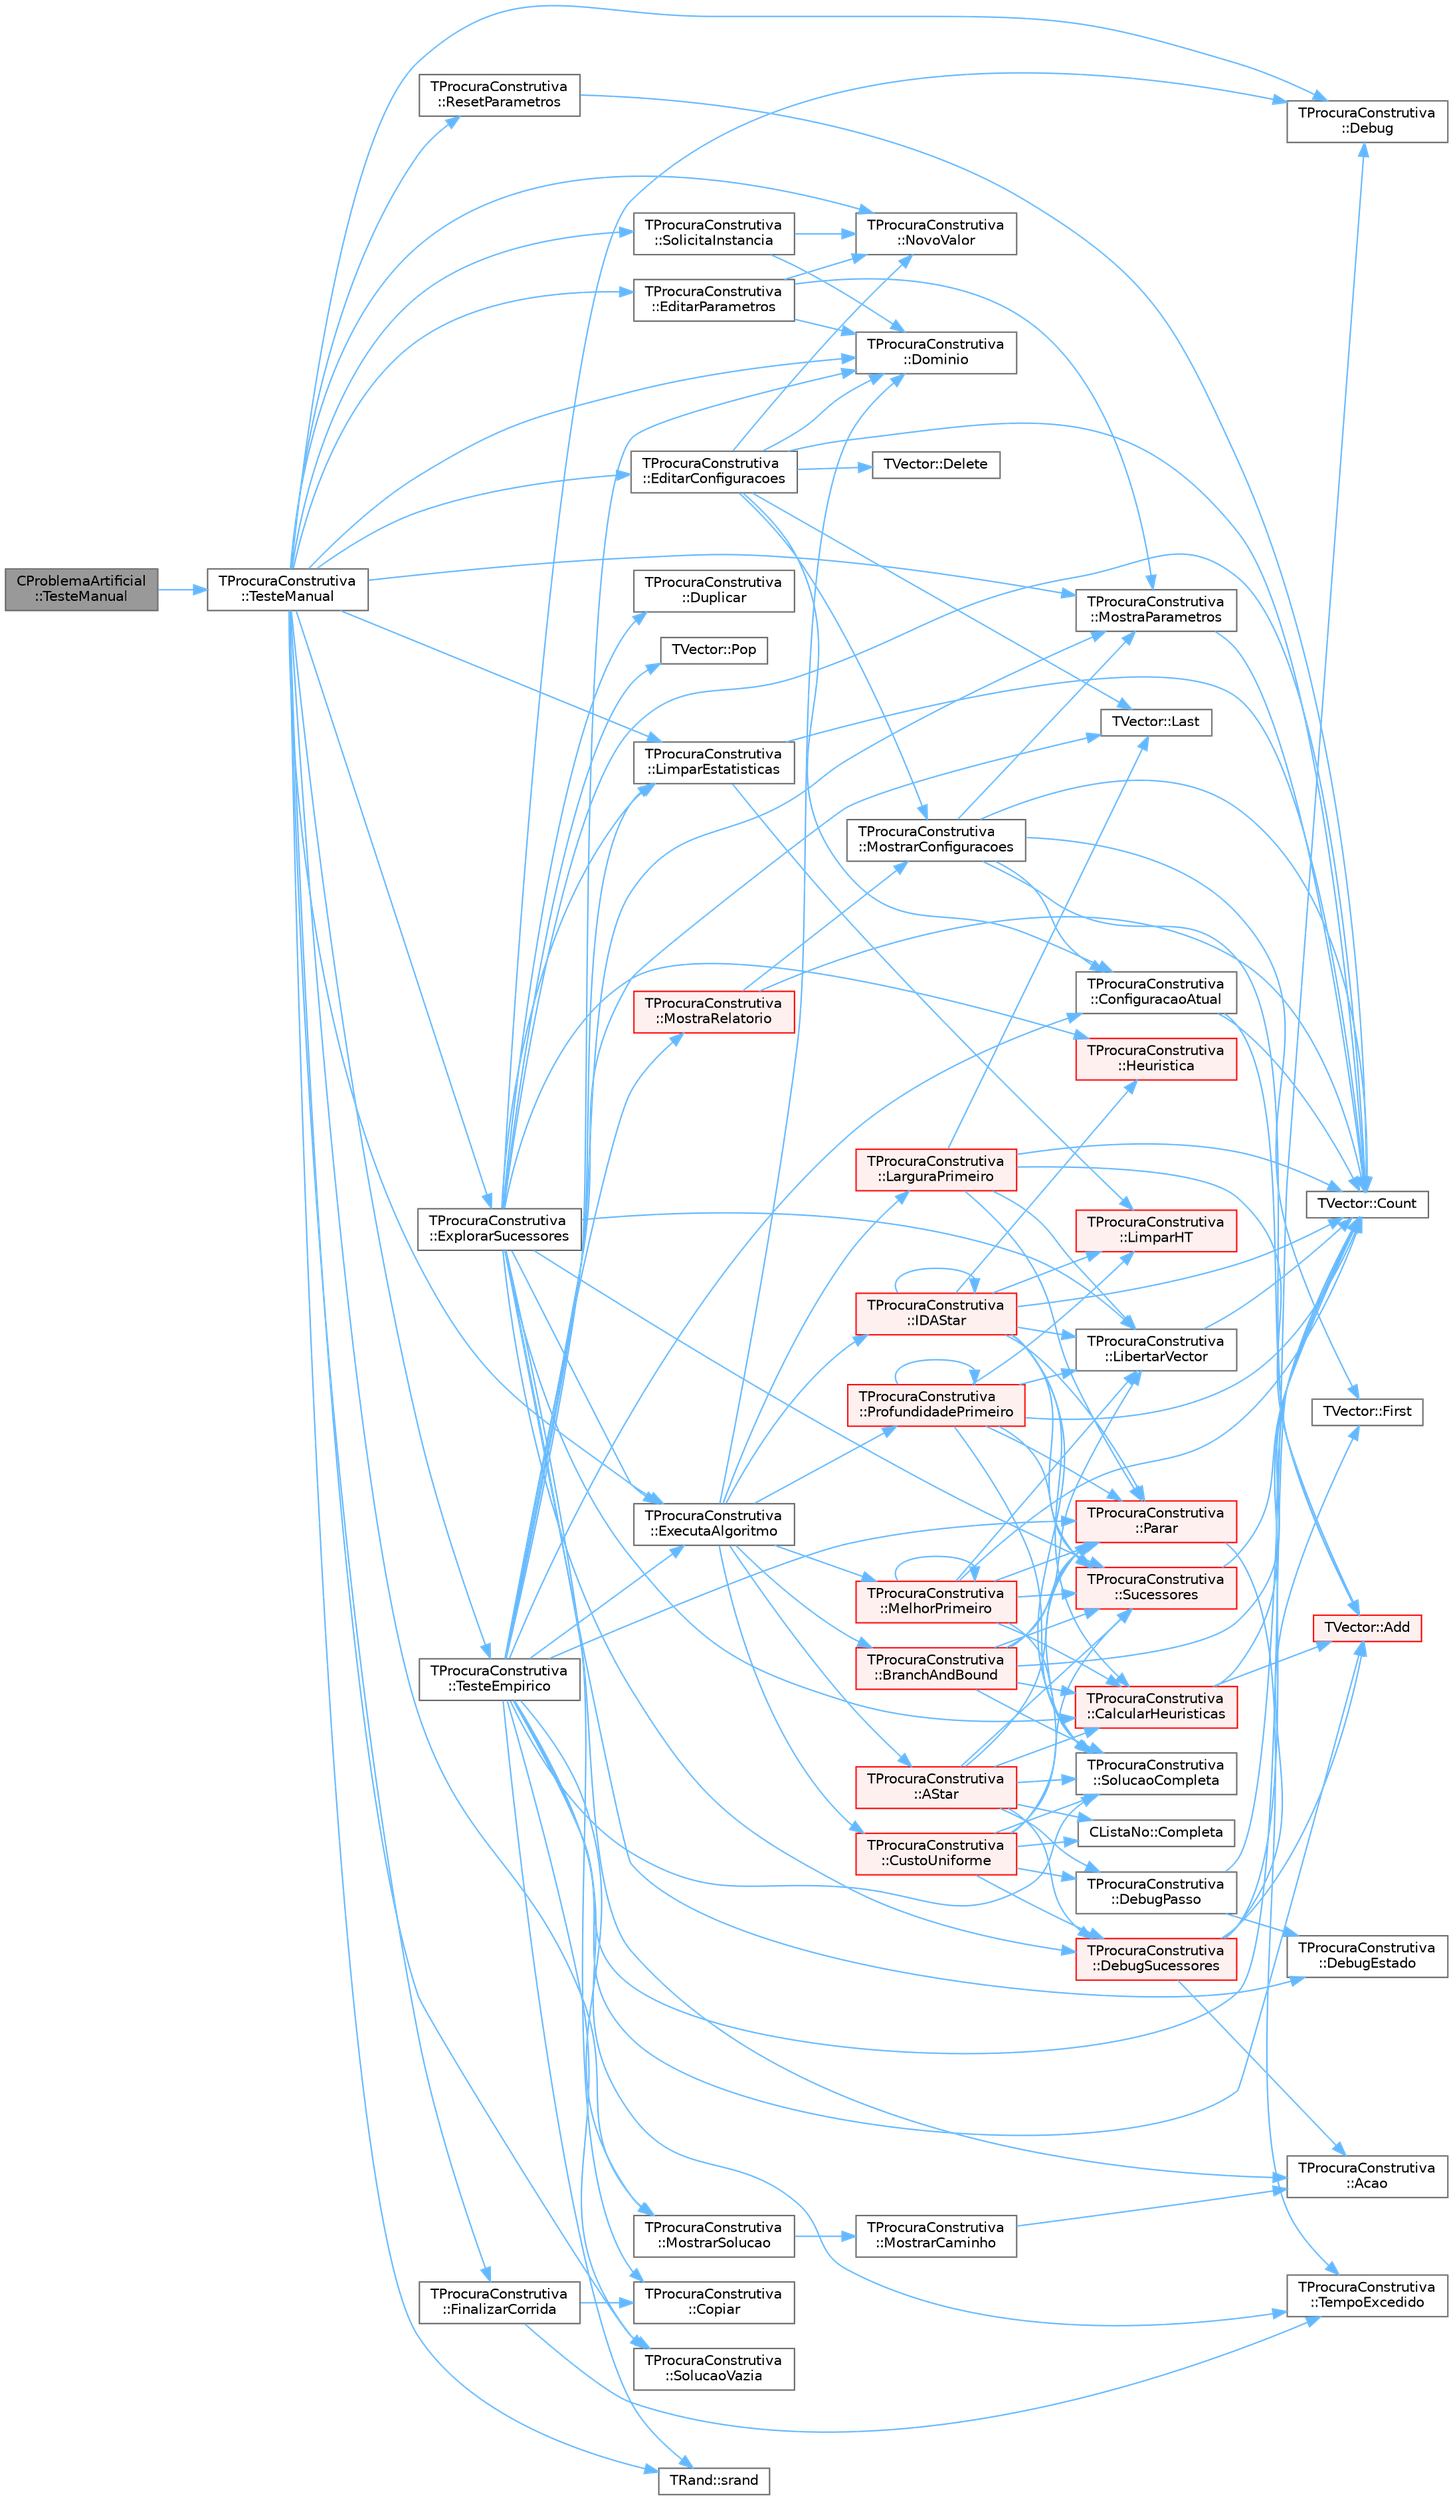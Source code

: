 digraph "CProblemaArtificial::TesteManual"
{
 // LATEX_PDF_SIZE
  bgcolor="transparent";
  edge [fontname=Helvetica,fontsize=10,labelfontname=Helvetica,labelfontsize=10];
  node [fontname=Helvetica,fontsize=10,shape=box,height=0.2,width=0.4];
  rankdir="LR";
  Node1 [id="Node000001",label="CProblemaArtificial\l::TesteManual",height=0.2,width=0.4,color="gray40", fillcolor="grey60", style="filled", fontcolor="black",tooltip="Inicializa a interação com o utilizador."];
  Node1 -> Node2 [id="edge142_Node000001_Node000002",color="steelblue1",style="solid",tooltip=" "];
  Node2 [id="Node000002",label="TProcuraConstrutiva\l::TesteManual",height=0.2,width=0.4,color="grey40", fillcolor="white", style="filled",URL="$group__RedefinicaoMandatoria.html#ga843a501e25cbaff7eb51d8d29995be3a",tooltip="Inicializa a interação com o utilizador."];
  Node2 -> Node3 [id="edge143_Node000002_Node000003",color="steelblue1",style="solid",tooltip=" "];
  Node3 [id="Node000003",label="TProcuraConstrutiva\l::Debug",height=0.2,width=0.4,color="grey40", fillcolor="white", style="filled",URL="$group__RedefinicaoSugerida.html#ga6bb2ece76e931695c9e32df7ca7143aa",tooltip="Mostra o estado no ecrã, para debug."];
  Node2 -> Node4 [id="edge144_Node000002_Node000004",color="steelblue1",style="solid",tooltip=" "];
  Node4 [id="Node000004",label="TProcuraConstrutiva\l::Dominio",height=0.2,width=0.4,color="grey40", fillcolor="white", style="filled",URL="$classTProcuraConstrutiva.html#a6dc1daad843c50560a5f3dd8bbe23f56",tooltip=" "];
  Node2 -> Node5 [id="edge145_Node000002_Node000005",color="steelblue1",style="solid",tooltip=" "];
  Node5 [id="Node000005",label="TProcuraConstrutiva\l::EditarConfiguracoes",height=0.2,width=0.4,color="grey40", fillcolor="white", style="filled",URL="$classTProcuraConstrutiva.html#a7e5329143aa8df478b68741d47fa6a7f",tooltip=" "];
  Node5 -> Node6 [id="edge146_Node000005_Node000006",color="steelblue1",style="solid",tooltip=" "];
  Node6 [id="Node000006",label="TProcuraConstrutiva\l::ConfiguracaoAtual",height=0.2,width=0.4,color="grey40", fillcolor="white", style="filled",URL="$classTProcuraConstrutiva.html#a4c50b21dc4dc6a689af754dfce6e272f",tooltip=" "];
  Node6 -> Node7 [id="edge147_Node000006_Node000007",color="steelblue1",style="solid",tooltip=" "];
  Node7 [id="Node000007",label="TVector::Add",height=0.2,width=0.4,color="red", fillcolor="#FFF0F0", style="filled",URL="$classTVector.html#a21e44df6bc9513d711e2047abc5abf3d",tooltip=" "];
  Node6 -> Node9 [id="edge148_Node000006_Node000009",color="steelblue1",style="solid",tooltip=" "];
  Node9 [id="Node000009",label="TVector::Count",height=0.2,width=0.4,color="grey40", fillcolor="white", style="filled",URL="$classTVector.html#a427bf294df0ee2bf96e30d278c08389f",tooltip=" "];
  Node5 -> Node9 [id="edge149_Node000005_Node000009",color="steelblue1",style="solid",tooltip=" "];
  Node5 -> Node10 [id="edge150_Node000005_Node000010",color="steelblue1",style="solid",tooltip=" "];
  Node10 [id="Node000010",label="TVector::Delete",height=0.2,width=0.4,color="grey40", fillcolor="white", style="filled",URL="$classTVector.html#a1520b4878aa655442babf702646abd7f",tooltip=" "];
  Node5 -> Node4 [id="edge151_Node000005_Node000004",color="steelblue1",style="solid",tooltip=" "];
  Node5 -> Node11 [id="edge152_Node000005_Node000011",color="steelblue1",style="solid",tooltip=" "];
  Node11 [id="Node000011",label="TVector::Last",height=0.2,width=0.4,color="grey40", fillcolor="white", style="filled",URL="$classTVector.html#aa304d639c79ef2842f9951846c6292e3",tooltip=" "];
  Node5 -> Node12 [id="edge153_Node000005_Node000012",color="steelblue1",style="solid",tooltip=" "];
  Node12 [id="Node000012",label="TProcuraConstrutiva\l::MostrarConfiguracoes",height=0.2,width=0.4,color="grey40", fillcolor="white", style="filled",URL="$classTProcuraConstrutiva.html#a9d4bc5b86186bcba9cbee82588ada2fb",tooltip=" "];
  Node12 -> Node7 [id="edge154_Node000012_Node000007",color="steelblue1",style="solid",tooltip=" "];
  Node12 -> Node6 [id="edge155_Node000012_Node000006",color="steelblue1",style="solid",tooltip=" "];
  Node12 -> Node9 [id="edge156_Node000012_Node000009",color="steelblue1",style="solid",tooltip=" "];
  Node12 -> Node13 [id="edge157_Node000012_Node000013",color="steelblue1",style="solid",tooltip=" "];
  Node13 [id="Node000013",label="TVector::First",height=0.2,width=0.4,color="grey40", fillcolor="white", style="filled",URL="$classTVector.html#a05f29646493d42f3c77081b6031d70e5",tooltip=" "];
  Node12 -> Node14 [id="edge158_Node000012_Node000014",color="steelblue1",style="solid",tooltip=" "];
  Node14 [id="Node000014",label="TProcuraConstrutiva\l::MostraParametros",height=0.2,width=0.4,color="grey40", fillcolor="white", style="filled",URL="$classTProcuraConstrutiva.html#af74795a981510f72e0c7865cd758ab3b",tooltip=" "];
  Node14 -> Node9 [id="edge159_Node000014_Node000009",color="steelblue1",style="solid",tooltip=" "];
  Node5 -> Node15 [id="edge160_Node000005_Node000015",color="steelblue1",style="solid",tooltip=" "];
  Node15 [id="Node000015",label="TProcuraConstrutiva\l::NovoValor",height=0.2,width=0.4,color="grey40", fillcolor="white", style="filled",URL="$classTProcuraConstrutiva.html#a47abc151fcdd67c126b99672870d7dca",tooltip=" "];
  Node2 -> Node16 [id="edge161_Node000002_Node000016",color="steelblue1",style="solid",tooltip=" "];
  Node16 [id="Node000016",label="TProcuraConstrutiva\l::EditarParametros",height=0.2,width=0.4,color="grey40", fillcolor="white", style="filled",URL="$classTProcuraConstrutiva.html#aa2c53163dbc3e394abbd2bfbf70e29ca",tooltip=" "];
  Node16 -> Node4 [id="edge162_Node000016_Node000004",color="steelblue1",style="solid",tooltip=" "];
  Node16 -> Node14 [id="edge163_Node000016_Node000014",color="steelblue1",style="solid",tooltip=" "];
  Node16 -> Node15 [id="edge164_Node000016_Node000015",color="steelblue1",style="solid",tooltip=" "];
  Node2 -> Node17 [id="edge165_Node000002_Node000017",color="steelblue1",style="solid",tooltip=" "];
  Node17 [id="Node000017",label="TProcuraConstrutiva\l::ExecutaAlgoritmo",height=0.2,width=0.4,color="grey40", fillcolor="white", style="filled",URL="$group__RedefinicaoOpcional.html#gae52871eb18c8ae656a2174acf43b3bb3",tooltip="Executa o algoritmo com os parametros atuais."];
  Node17 -> Node18 [id="edge166_Node000017_Node000018",color="steelblue1",style="solid",tooltip=" "];
  Node18 [id="Node000018",label="TProcuraConstrutiva\l::AStar",height=0.2,width=0.4,color="red", fillcolor="#FFF0F0", style="filled",URL="$group__ProcurasInformadas.html#ga37dd78e1a9a6742700728135f81964b4",tooltip="Executa a procura A*, algoritmo informado."];
  Node18 -> Node19 [id="edge167_Node000018_Node000019",color="steelblue1",style="solid",tooltip=" "];
  Node19 [id="Node000019",label="TProcuraConstrutiva\l::CalcularHeuristicas",height=0.2,width=0.4,color="red", fillcolor="#FFF0F0", style="filled",URL="$classTProcuraConstrutiva.html#a640e74c9b6cd340761db671438ad679e",tooltip=" "];
  Node19 -> Node7 [id="edge168_Node000019_Node000007",color="steelblue1",style="solid",tooltip=" "];
  Node19 -> Node9 [id="edge169_Node000019_Node000009",color="steelblue1",style="solid",tooltip=" "];
  Node18 -> Node21 [id="edge170_Node000018_Node000021",color="steelblue1",style="solid",tooltip=" "];
  Node21 [id="Node000021",label="CListaNo::Completa",height=0.2,width=0.4,color="grey40", fillcolor="white", style="filled",URL="$classCListaNo.html#a1895f082c5a47855d4cb6236b66fd8a0",tooltip=" "];
  Node18 -> Node22 [id="edge171_Node000018_Node000022",color="steelblue1",style="solid",tooltip=" "];
  Node22 [id="Node000022",label="TProcuraConstrutiva\l::DebugPasso",height=0.2,width=0.4,color="grey40", fillcolor="white", style="filled",URL="$classTProcuraConstrutiva.html#a8a25d942dd9c34c27ad92e3e36177f2f",tooltip=" "];
  Node22 -> Node3 [id="edge172_Node000022_Node000003",color="steelblue1",style="solid",tooltip=" "];
  Node22 -> Node23 [id="edge173_Node000022_Node000023",color="steelblue1",style="solid",tooltip=" "];
  Node23 [id="Node000023",label="TProcuraConstrutiva\l::DebugEstado",height=0.2,width=0.4,color="grey40", fillcolor="white", style="filled",URL="$classTProcuraConstrutiva.html#a3c5b2743566153ca9d45e875106e548b",tooltip=" "];
  Node18 -> Node24 [id="edge174_Node000018_Node000024",color="steelblue1",style="solid",tooltip=" "];
  Node24 [id="Node000024",label="TProcuraConstrutiva\l::DebugSucessores",height=0.2,width=0.4,color="red", fillcolor="#FFF0F0", style="filled",URL="$classTProcuraConstrutiva.html#a08aa14ddc895426b2ce3df4d763cbbd7",tooltip=" "];
  Node24 -> Node25 [id="edge175_Node000024_Node000025",color="steelblue1",style="solid",tooltip=" "];
  Node25 [id="Node000025",label="TProcuraConstrutiva\l::Acao",height=0.2,width=0.4,color="grey40", fillcolor="white", style="filled",URL="$group__RedefinicaoSugerida.html#gacbc6e34f3a403d26d806f37b5cd739f6",tooltip="Retorna a ação (movimento, passo, jogada, lance, etc.) que gerou o sucessor."];
  Node24 -> Node7 [id="edge176_Node000024_Node000007",color="steelblue1",style="solid",tooltip=" "];
  Node24 -> Node9 [id="edge177_Node000024_Node000009",color="steelblue1",style="solid",tooltip=" "];
  Node24 -> Node13 [id="edge178_Node000024_Node000013",color="steelblue1",style="solid",tooltip=" "];
  Node18 -> Node35 [id="edge179_Node000018_Node000035",color="steelblue1",style="solid",tooltip=" "];
  Node35 [id="Node000035",label="TProcuraConstrutiva\l::Parar",height=0.2,width=0.4,color="red", fillcolor="#FFF0F0", style="filled",URL="$group__RedefinicaoOpcional.html#gaed4543b865993696a193d101e925b5b1",tooltip="Verifica se a procura deve ser interrompida."];
  Node35 -> Node39 [id="edge180_Node000035_Node000039",color="steelblue1",style="solid",tooltip=" "];
  Node39 [id="Node000039",label="TProcuraConstrutiva\l::TempoExcedido",height=0.2,width=0.4,color="grey40", fillcolor="white", style="filled",URL="$classTProcuraConstrutiva.html#a1d844f9591ce201c48e38024a92887f4",tooltip=" "];
  Node18 -> Node40 [id="edge181_Node000018_Node000040",color="steelblue1",style="solid",tooltip=" "];
  Node40 [id="Node000040",label="TProcuraConstrutiva\l::SolucaoCompleta",height=0.2,width=0.4,color="grey40", fillcolor="white", style="filled",URL="$group__RedefinicaoMandatoria.html#ga1f3e2b667881c3e910ba372467645304",tooltip="Verifica se o estado actual é objectivo (é uma solução completa)"];
  Node18 -> Node41 [id="edge182_Node000018_Node000041",color="steelblue1",style="solid",tooltip=" "];
  Node41 [id="Node000041",label="TProcuraConstrutiva\l::Sucessores",height=0.2,width=0.4,color="red", fillcolor="#FFF0F0", style="filled",URL="$group__RedefinicaoMandatoria.html#ga0a13570d2f5a21296e3c10c2780e170c",tooltip="Coloca em sucessores a lista de estados sucessores."];
  Node41 -> Node9 [id="edge183_Node000041_Node000009",color="steelblue1",style="solid",tooltip=" "];
  Node17 -> Node51 [id="edge184_Node000017_Node000051",color="steelblue1",style="solid",tooltip=" "];
  Node51 [id="Node000051",label="TProcuraConstrutiva\l::BranchAndBound",height=0.2,width=0.4,color="red", fillcolor="#FFF0F0", style="filled",URL="$group__ProcurasInformadas.html#gafe804dbf6cabda9e627500c2d4f8aafd",tooltip="Executa o algoritmo Branch-and-Bound, um algoritmo informado."];
  Node51 -> Node19 [id="edge185_Node000051_Node000019",color="steelblue1",style="solid",tooltip=" "];
  Node51 -> Node9 [id="edge186_Node000051_Node000009",color="steelblue1",style="solid",tooltip=" "];
  Node51 -> Node34 [id="edge187_Node000051_Node000034",color="steelblue1",style="solid",tooltip=" "];
  Node34 [id="Node000034",label="TProcuraConstrutiva\l::LibertarVector",height=0.2,width=0.4,color="grey40", fillcolor="white", style="filled",URL="$classTProcuraConstrutiva.html#a976f17b2b53ce9ffc7d1795d291262df",tooltip=" "];
  Node34 -> Node9 [id="edge188_Node000034_Node000009",color="steelblue1",style="solid",tooltip=" "];
  Node51 -> Node35 [id="edge189_Node000051_Node000035",color="steelblue1",style="solid",tooltip=" "];
  Node51 -> Node40 [id="edge190_Node000051_Node000040",color="steelblue1",style="solid",tooltip=" "];
  Node51 -> Node41 [id="edge191_Node000051_Node000041",color="steelblue1",style="solid",tooltip=" "];
  Node17 -> Node62 [id="edge192_Node000017_Node000062",color="steelblue1",style="solid",tooltip=" "];
  Node62 [id="Node000062",label="TProcuraConstrutiva\l::CustoUniforme",height=0.2,width=0.4,color="red", fillcolor="#FFF0F0", style="filled",URL="$group__ProcurasCegas.html#ga2343fafdecfd55b69c0ffb71e8f9426b",tooltip="Executa a procura por custo uniforme, algoritmo cego."];
  Node62 -> Node21 [id="edge193_Node000062_Node000021",color="steelblue1",style="solid",tooltip=" "];
  Node62 -> Node22 [id="edge194_Node000062_Node000022",color="steelblue1",style="solid",tooltip=" "];
  Node62 -> Node24 [id="edge195_Node000062_Node000024",color="steelblue1",style="solid",tooltip=" "];
  Node62 -> Node35 [id="edge196_Node000062_Node000035",color="steelblue1",style="solid",tooltip=" "];
  Node62 -> Node40 [id="edge197_Node000062_Node000040",color="steelblue1",style="solid",tooltip=" "];
  Node62 -> Node41 [id="edge198_Node000062_Node000041",color="steelblue1",style="solid",tooltip=" "];
  Node17 -> Node4 [id="edge199_Node000017_Node000004",color="steelblue1",style="solid",tooltip=" "];
  Node17 -> Node63 [id="edge200_Node000017_Node000063",color="steelblue1",style="solid",tooltip=" "];
  Node63 [id="Node000063",label="TProcuraConstrutiva\l::IDAStar",height=0.2,width=0.4,color="red", fillcolor="#FFF0F0", style="filled",URL="$group__ProcurasInformadas.html#gae77f9608e7988052377d7025bee7c4e8",tooltip="Executa a procura IDA*, algoritmo informado."];
  Node63 -> Node19 [id="edge201_Node000063_Node000019",color="steelblue1",style="solid",tooltip=" "];
  Node63 -> Node9 [id="edge202_Node000063_Node000009",color="steelblue1",style="solid",tooltip=" "];
  Node63 -> Node65 [id="edge203_Node000063_Node000065",color="steelblue1",style="solid",tooltip=" "];
  Node65 [id="Node000065",label="TProcuraConstrutiva\l::Heuristica",height=0.2,width=0.4,color="red", fillcolor="#FFF0F0", style="filled",URL="$group__RedefinicaoSugerida.html#ga0e8bb1bd33683545dc4f8f6329548b40",tooltip="Função para calcular quanto falta para o final, o valor da heurística."];
  Node63 -> Node63 [id="edge204_Node000063_Node000063",color="steelblue1",style="solid",tooltip=" "];
  Node63 -> Node34 [id="edge205_Node000063_Node000034",color="steelblue1",style="solid",tooltip=" "];
  Node63 -> Node66 [id="edge206_Node000063_Node000066",color="steelblue1",style="solid",tooltip=" "];
  Node66 [id="Node000066",label="TProcuraConstrutiva\l::LimparHT",height=0.2,width=0.4,color="red", fillcolor="#FFF0F0", style="filled",URL="$classTProcuraConstrutiva.html#a8b500987c88352d27a68200454cc3c8c",tooltip=" "];
  Node63 -> Node35 [id="edge207_Node000063_Node000035",color="steelblue1",style="solid",tooltip=" "];
  Node63 -> Node40 [id="edge208_Node000063_Node000040",color="steelblue1",style="solid",tooltip=" "];
  Node63 -> Node41 [id="edge209_Node000063_Node000041",color="steelblue1",style="solid",tooltip=" "];
  Node17 -> Node68 [id="edge210_Node000017_Node000068",color="steelblue1",style="solid",tooltip=" "];
  Node68 [id="Node000068",label="TProcuraConstrutiva\l::LarguraPrimeiro",height=0.2,width=0.4,color="red", fillcolor="#FFF0F0", style="filled",URL="$group__ProcurasCegas.html#gafe656922894d8a27b4cfb70128793af0",tooltip="Executa a procura em largura primeiro, algoritmo cego."];
  Node68 -> Node7 [id="edge211_Node000068_Node000007",color="steelblue1",style="solid",tooltip=" "];
  Node68 -> Node9 [id="edge212_Node000068_Node000009",color="steelblue1",style="solid",tooltip=" "];
  Node68 -> Node11 [id="edge213_Node000068_Node000011",color="steelblue1",style="solid",tooltip=" "];
  Node68 -> Node34 [id="edge214_Node000068_Node000034",color="steelblue1",style="solid",tooltip=" "];
  Node68 -> Node35 [id="edge215_Node000068_Node000035",color="steelblue1",style="solid",tooltip=" "];
  Node17 -> Node70 [id="edge216_Node000017_Node000070",color="steelblue1",style="solid",tooltip=" "];
  Node70 [id="Node000070",label="TProcuraConstrutiva\l::MelhorPrimeiro",height=0.2,width=0.4,color="red", fillcolor="#FFF0F0", style="filled",URL="$group__ProcurasInformadas.html#gaebb84182343041bc276e4ceceb4b13aa",tooltip="Executa a procura melhor primeiro, algoritmo informado."];
  Node70 -> Node19 [id="edge217_Node000070_Node000019",color="steelblue1",style="solid",tooltip=" "];
  Node70 -> Node9 [id="edge218_Node000070_Node000009",color="steelblue1",style="solid",tooltip=" "];
  Node70 -> Node34 [id="edge219_Node000070_Node000034",color="steelblue1",style="solid",tooltip=" "];
  Node70 -> Node70 [id="edge220_Node000070_Node000070",color="steelblue1",style="solid",tooltip=" "];
  Node70 -> Node35 [id="edge221_Node000070_Node000035",color="steelblue1",style="solid",tooltip=" "];
  Node70 -> Node40 [id="edge222_Node000070_Node000040",color="steelblue1",style="solid",tooltip=" "];
  Node70 -> Node41 [id="edge223_Node000070_Node000041",color="steelblue1",style="solid",tooltip=" "];
  Node17 -> Node71 [id="edge224_Node000017_Node000071",color="steelblue1",style="solid",tooltip=" "];
  Node71 [id="Node000071",label="TProcuraConstrutiva\l::ProfundidadePrimeiro",height=0.2,width=0.4,color="red", fillcolor="#FFF0F0", style="filled",URL="$group__ProcurasCegas.html#gaf00d9776f6b25d56138efb6725b86228",tooltip="Executa a procura em profundidade primeiro, algoritmo cego."];
  Node71 -> Node9 [id="edge225_Node000071_Node000009",color="steelblue1",style="solid",tooltip=" "];
  Node71 -> Node34 [id="edge226_Node000071_Node000034",color="steelblue1",style="solid",tooltip=" "];
  Node71 -> Node66 [id="edge227_Node000071_Node000066",color="steelblue1",style="solid",tooltip=" "];
  Node71 -> Node35 [id="edge228_Node000071_Node000035",color="steelblue1",style="solid",tooltip=" "];
  Node71 -> Node71 [id="edge229_Node000071_Node000071",color="steelblue1",style="solid",tooltip=" "];
  Node71 -> Node40 [id="edge230_Node000071_Node000040",color="steelblue1",style="solid",tooltip=" "];
  Node71 -> Node41 [id="edge231_Node000071_Node000041",color="steelblue1",style="solid",tooltip=" "];
  Node2 -> Node72 [id="edge232_Node000002_Node000072",color="steelblue1",style="solid",tooltip=" "];
  Node72 [id="Node000072",label="TProcuraConstrutiva\l::ExplorarSucessores",height=0.2,width=0.4,color="grey40", fillcolor="white", style="filled",URL="$classTProcuraConstrutiva.html#ab5639efca5e48b564a8bdd9ec23a8955",tooltip=" "];
  Node72 -> Node25 [id="edge233_Node000072_Node000025",color="steelblue1",style="solid",tooltip=" "];
  Node72 -> Node19 [id="edge234_Node000072_Node000019",color="steelblue1",style="solid",tooltip=" "];
  Node72 -> Node60 [id="edge235_Node000072_Node000060",color="steelblue1",style="solid",tooltip=" "];
  Node60 [id="Node000060",label="TProcuraConstrutiva\l::Copiar",height=0.2,width=0.4,color="grey40", fillcolor="white", style="filled",URL="$group__RedefinicaoMandatoria.html#ga92eb7af76e68a20fe542afb459e7d642",tooltip="Fica com uma cópia do objecto."];
  Node72 -> Node9 [id="edge236_Node000072_Node000009",color="steelblue1",style="solid",tooltip=" "];
  Node72 -> Node3 [id="edge237_Node000072_Node000003",color="steelblue1",style="solid",tooltip=" "];
  Node72 -> Node23 [id="edge238_Node000072_Node000023",color="steelblue1",style="solid",tooltip=" "];
  Node72 -> Node24 [id="edge239_Node000072_Node000024",color="steelblue1",style="solid",tooltip=" "];
  Node72 -> Node59 [id="edge240_Node000072_Node000059",color="steelblue1",style="solid",tooltip=" "];
  Node59 [id="Node000059",label="TProcuraConstrutiva\l::Duplicar",height=0.2,width=0.4,color="grey40", fillcolor="white", style="filled",URL="$group__RedefinicaoMandatoria.html#gaf7c2483f38d11825c220b7a8d538a623",tooltip="Cria um objecto que é uma cópia deste."];
  Node72 -> Node17 [id="edge241_Node000072_Node000017",color="steelblue1",style="solid",tooltip=" "];
  Node72 -> Node65 [id="edge242_Node000072_Node000065",color="steelblue1",style="solid",tooltip=" "];
  Node72 -> Node34 [id="edge243_Node000072_Node000034",color="steelblue1",style="solid",tooltip=" "];
  Node72 -> Node73 [id="edge244_Node000072_Node000073",color="steelblue1",style="solid",tooltip=" "];
  Node73 [id="Node000073",label="TProcuraConstrutiva\l::LimparEstatisticas",height=0.2,width=0.4,color="grey40", fillcolor="white", style="filled",URL="$classTProcuraConstrutiva.html#ae254bbde1b2e36391d575fc2836fea7f",tooltip=" "];
  Node73 -> Node9 [id="edge245_Node000073_Node000009",color="steelblue1",style="solid",tooltip=" "];
  Node73 -> Node66 [id="edge246_Node000073_Node000066",color="steelblue1",style="solid",tooltip=" "];
  Node72 -> Node54 [id="edge247_Node000072_Node000054",color="steelblue1",style="solid",tooltip=" "];
  Node54 [id="Node000054",label="TVector::Pop",height=0.2,width=0.4,color="grey40", fillcolor="white", style="filled",URL="$classTVector.html#a3249913626d54e46b07e168ce1f05d87",tooltip=" "];
  Node72 -> Node41 [id="edge248_Node000072_Node000041",color="steelblue1",style="solid",tooltip=" "];
  Node2 -> Node74 [id="edge249_Node000002_Node000074",color="steelblue1",style="solid",tooltip=" "];
  Node74 [id="Node000074",label="TProcuraConstrutiva\l::FinalizarCorrida",height=0.2,width=0.4,color="grey40", fillcolor="white", style="filled",URL="$classTProcuraConstrutiva.html#af2fbc46bcca99f48e42cdbc62eecc1fd",tooltip=" "];
  Node74 -> Node60 [id="edge250_Node000074_Node000060",color="steelblue1",style="solid",tooltip=" "];
  Node74 -> Node39 [id="edge251_Node000074_Node000039",color="steelblue1",style="solid",tooltip=" "];
  Node2 -> Node73 [id="edge252_Node000002_Node000073",color="steelblue1",style="solid",tooltip=" "];
  Node2 -> Node14 [id="edge253_Node000002_Node000014",color="steelblue1",style="solid",tooltip=" "];
  Node2 -> Node75 [id="edge254_Node000002_Node000075",color="steelblue1",style="solid",tooltip=" "];
  Node75 [id="Node000075",label="TProcuraConstrutiva\l::MostrarSolucao",height=0.2,width=0.4,color="grey40", fillcolor="white", style="filled",URL="$group__RedefinicaoOpcional.html#ga74b4c5766a2b65bdb4c3019523c1508f",tooltip="Mostrar solução, seja um caminho ou o próprio estado."];
  Node75 -> Node76 [id="edge255_Node000075_Node000076",color="steelblue1",style="solid",tooltip=" "];
  Node76 [id="Node000076",label="TProcuraConstrutiva\l::MostrarCaminho",height=0.2,width=0.4,color="grey40", fillcolor="white", style="filled",URL="$classTProcuraConstrutiva.html#a51a3757ad4f4041833c7957276d76ab9",tooltip=" "];
  Node76 -> Node25 [id="edge256_Node000076_Node000025",color="steelblue1",style="solid",tooltip=" "];
  Node2 -> Node15 [id="edge257_Node000002_Node000015",color="steelblue1",style="solid",tooltip=" "];
  Node2 -> Node77 [id="edge258_Node000002_Node000077",color="steelblue1",style="solid",tooltip=" "];
  Node77 [id="Node000077",label="TProcuraConstrutiva\l::ResetParametros",height=0.2,width=0.4,color="grey40", fillcolor="white", style="filled",URL="$group__RedefinicaoSugerida.html#gacb15562d8776f4d162001d385ebc13a0",tooltip="Inicializa os parametros."];
  Node77 -> Node9 [id="edge259_Node000077_Node000009",color="steelblue1",style="solid",tooltip=" "];
  Node2 -> Node78 [id="edge260_Node000002_Node000078",color="steelblue1",style="solid",tooltip=" "];
  Node78 [id="Node000078",label="TProcuraConstrutiva\l::SolicitaInstancia",height=0.2,width=0.4,color="grey40", fillcolor="white", style="filled",URL="$classTProcuraConstrutiva.html#a0729129ac5c4791ebd251bdd28e4a137",tooltip=" "];
  Node78 -> Node4 [id="edge261_Node000078_Node000004",color="steelblue1",style="solid",tooltip=" "];
  Node78 -> Node15 [id="edge262_Node000078_Node000015",color="steelblue1",style="solid",tooltip=" "];
  Node2 -> Node79 [id="edge263_Node000002_Node000079",color="steelblue1",style="solid",tooltip=" "];
  Node79 [id="Node000079",label="TProcuraConstrutiva\l::SolucaoVazia",height=0.2,width=0.4,color="grey40", fillcolor="white", style="filled",URL="$group__RedefinicaoMandatoria.html#ga687ad49ea5304ae8e2c3782f470c4ad3",tooltip="Coloca o objecto no estado inicial da procura."];
  Node2 -> Node49 [id="edge264_Node000002_Node000049",color="steelblue1",style="solid",tooltip=" "];
  Node49 [id="Node000049",label="TRand::srand",height=0.2,width=0.4,color="grey40", fillcolor="white", style="filled",URL="$classTRand.html#ad0b319d6f58ab6820b001b4e3d3ae245",tooltip=" "];
  Node2 -> Node80 [id="edge265_Node000002_Node000080",color="steelblue1",style="solid",tooltip=" "];
  Node80 [id="Node000080",label="TProcuraConstrutiva\l::TesteEmpirico",height=0.2,width=0.4,color="grey40", fillcolor="white", style="filled",URL="$group__RedefinicaoOpcional.html#gab2fca28035f165ce7c1d40acbfc8c971",tooltip="Executa testes empíricos, em todas as configurações guardadas, nas instâncias selecionadas."];
  Node80 -> Node7 [id="edge266_Node000080_Node000007",color="steelblue1",style="solid",tooltip=" "];
  Node80 -> Node6 [id="edge267_Node000080_Node000006",color="steelblue1",style="solid",tooltip=" "];
  Node80 -> Node9 [id="edge268_Node000080_Node000009",color="steelblue1",style="solid",tooltip=" "];
  Node80 -> Node4 [id="edge269_Node000080_Node000004",color="steelblue1",style="solid",tooltip=" "];
  Node80 -> Node17 [id="edge270_Node000080_Node000017",color="steelblue1",style="solid",tooltip=" "];
  Node80 -> Node11 [id="edge271_Node000080_Node000011",color="steelblue1",style="solid",tooltip=" "];
  Node80 -> Node73 [id="edge272_Node000080_Node000073",color="steelblue1",style="solid",tooltip=" "];
  Node80 -> Node14 [id="edge273_Node000080_Node000014",color="steelblue1",style="solid",tooltip=" "];
  Node80 -> Node81 [id="edge274_Node000080_Node000081",color="steelblue1",style="solid",tooltip=" "];
  Node81 [id="Node000081",label="TProcuraConstrutiva\l::MostraRelatorio",height=0.2,width=0.4,color="red", fillcolor="#FFF0F0", style="filled",URL="$classTProcuraConstrutiva.html#ac7e1356d8cd516f18380d4f4c5730c2b",tooltip=" "];
  Node81 -> Node9 [id="edge275_Node000081_Node000009",color="steelblue1",style="solid",tooltip=" "];
  Node81 -> Node12 [id="edge276_Node000081_Node000012",color="steelblue1",style="solid",tooltip=" "];
  Node80 -> Node75 [id="edge277_Node000080_Node000075",color="steelblue1",style="solid",tooltip=" "];
  Node80 -> Node35 [id="edge278_Node000080_Node000035",color="steelblue1",style="solid",tooltip=" "];
  Node80 -> Node40 [id="edge279_Node000080_Node000040",color="steelblue1",style="solid",tooltip=" "];
  Node80 -> Node79 [id="edge280_Node000080_Node000079",color="steelblue1",style="solid",tooltip=" "];
  Node80 -> Node49 [id="edge281_Node000080_Node000049",color="steelblue1",style="solid",tooltip=" "];
  Node80 -> Node39 [id="edge282_Node000080_Node000039",color="steelblue1",style="solid",tooltip=" "];
}
